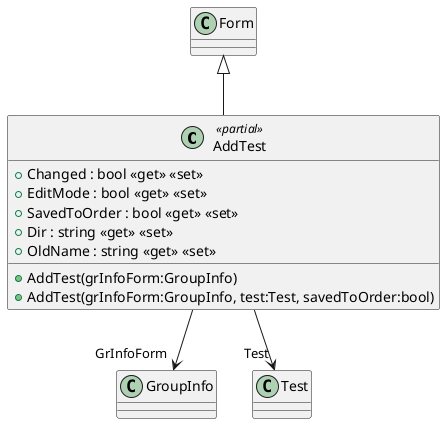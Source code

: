 @startuml
class AddTest <<partial>> {
    + Changed : bool <<get>> <<set>>
    + EditMode : bool <<get>> <<set>>
    + SavedToOrder : bool <<get>> <<set>>
    + Dir : string <<get>> <<set>>
    + OldName : string <<get>> <<set>>
    + AddTest(grInfoForm:GroupInfo)
    + AddTest(grInfoForm:GroupInfo, test:Test, savedToOrder:bool)
}
Form <|-- AddTest
AddTest --> "GrInfoForm" GroupInfo
AddTest --> "Test" Test
@enduml
